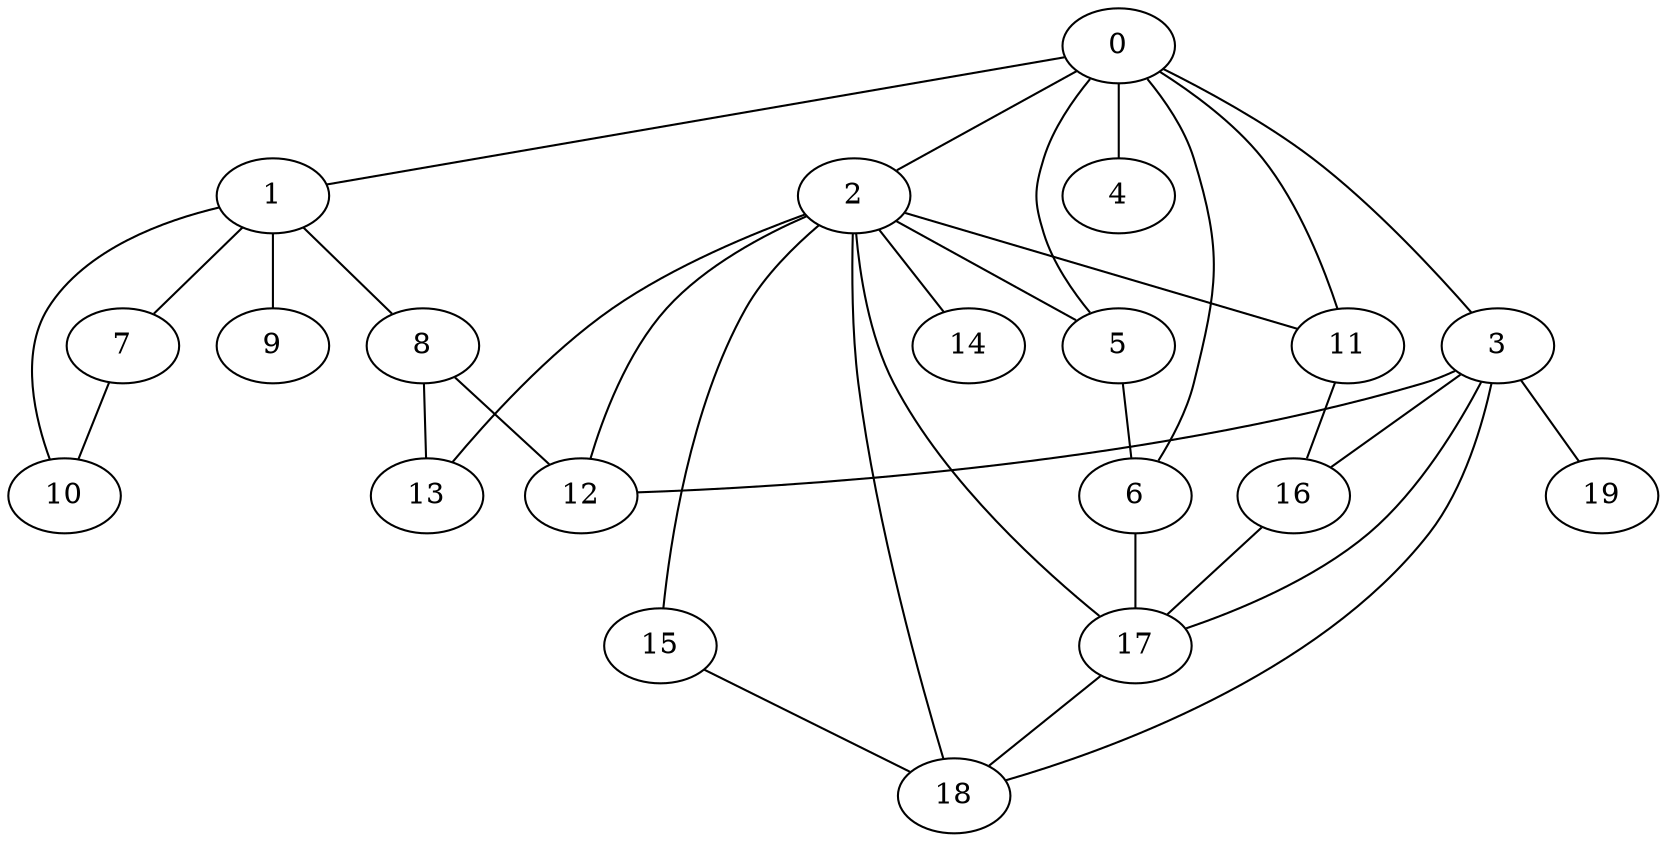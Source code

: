 graph graphname {0--1
0--2
0--3
0--4
0--5
0--6
0--11
1--7
1--8
1--9
1--10
2--5
2--11
2--12
2--13
2--14
2--15
2--17
2--18
3--12
3--16
3--17
3--18
3--19
5--6
6--17
7--10
8--12
8--13
11--16
15--18
16--17
17--18
}